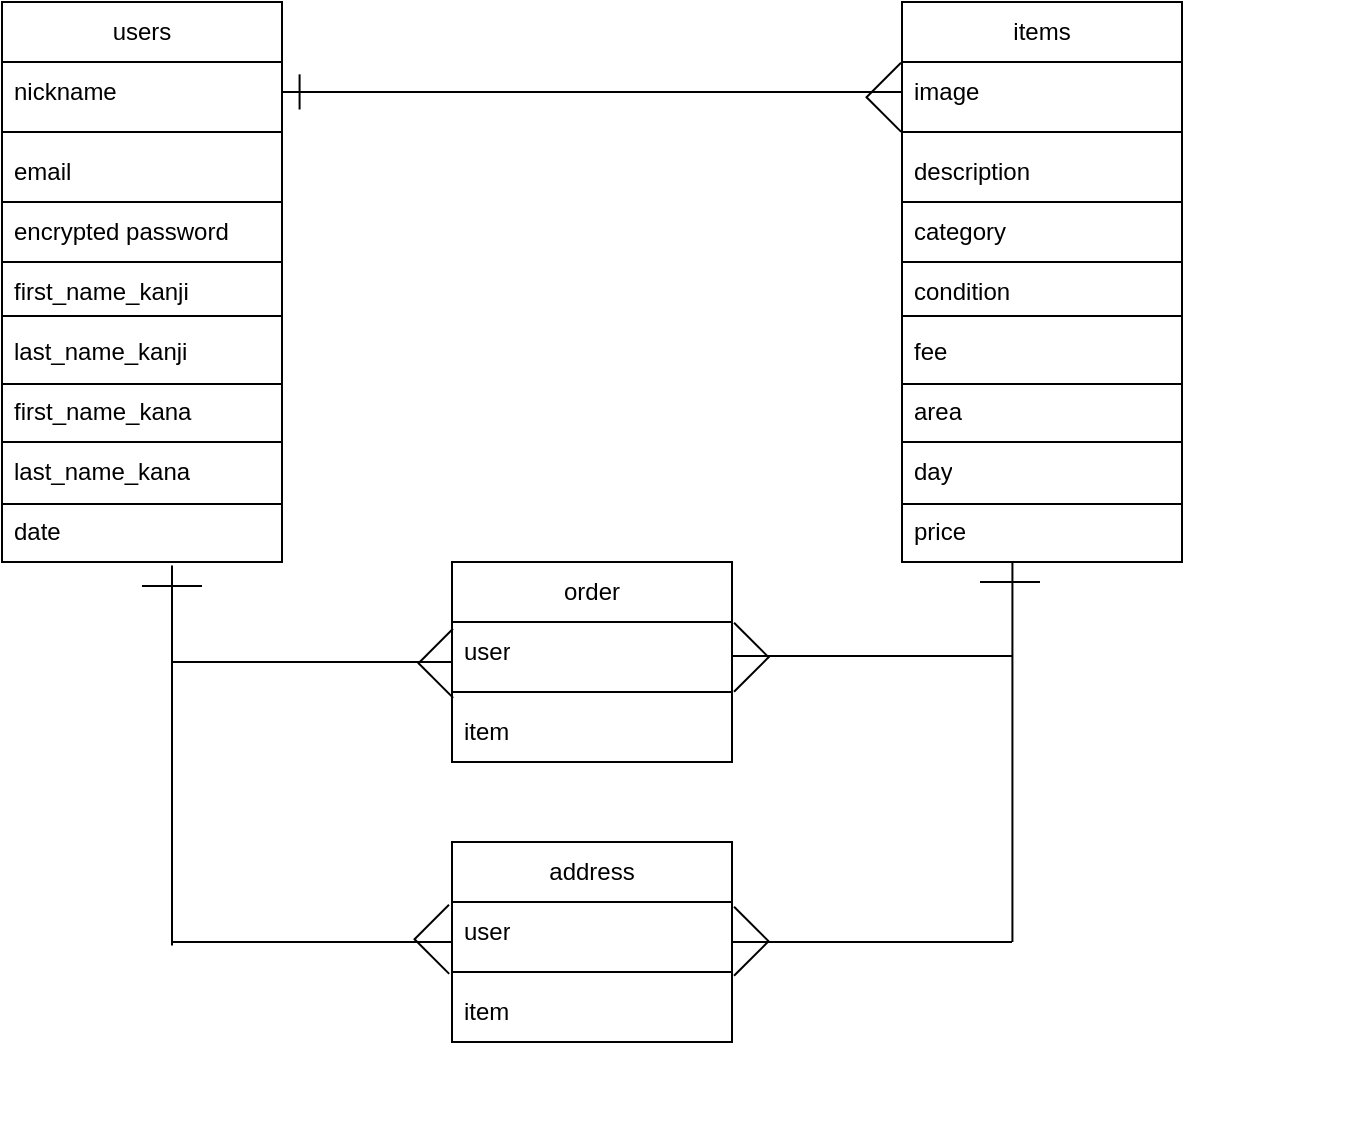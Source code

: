 <mxfile>
    <diagram id="BHcwZJ64dXkTLi8RAiwt" name="ページ1">
        <mxGraphModel dx="822" dy="520" grid="1" gridSize="10" guides="1" tooltips="1" connect="1" arrows="1" fold="1" page="1" pageScale="1" pageWidth="827" pageHeight="1169" math="0" shadow="0">
            <root>
                <mxCell id="0"/>
                <mxCell id="1" parent="0"/>
                <mxCell id="72" value="" style="group" vertex="1" connectable="0" parent="1">
                    <mxGeometry x="510" y="260" width="140" height="280" as="geometry"/>
                </mxCell>
                <mxCell id="56" value="items" style="swimlane;fontStyle=0;childLayout=stackLayout;horizontal=1;startSize=30;horizontalStack=0;resizeParent=1;resizeParentMax=0;resizeLast=0;collapsible=1;marginBottom=0;whiteSpace=wrap;html=1;" vertex="1" parent="72">
                    <mxGeometry width="140" height="280" as="geometry"/>
                </mxCell>
                <mxCell id="57" value="image" style="text;strokeColor=none;fillColor=none;align=left;verticalAlign=middle;spacingLeft=4;spacingRight=4;overflow=hidden;points=[[0,0.5],[1,0.5]];portConstraint=eastwest;rotatable=0;whiteSpace=wrap;html=1;" vertex="1" parent="56">
                    <mxGeometry y="30" width="140" height="30" as="geometry"/>
                </mxCell>
                <mxCell id="58" value="" style="line;strokeWidth=1;html=1;perimeter=backbonePerimeter;points=[];outlineConnect=0;" vertex="1" parent="56">
                    <mxGeometry y="60" width="140" height="10" as="geometry"/>
                </mxCell>
                <mxCell id="59" value="description" style="text;strokeColor=none;fillColor=none;align=left;verticalAlign=middle;spacingLeft=4;spacingRight=4;overflow=hidden;points=[[0,0.5],[1,0.5]];portConstraint=eastwest;rotatable=0;whiteSpace=wrap;html=1;" vertex="1" parent="56">
                    <mxGeometry y="70" width="140" height="30" as="geometry"/>
                </mxCell>
                <mxCell id="60" value="category" style="text;strokeColor=none;fillColor=none;align=left;verticalAlign=middle;spacingLeft=4;spacingRight=4;overflow=hidden;points=[[0,0.5],[1,0.5]];portConstraint=eastwest;rotatable=0;whiteSpace=wrap;html=1;" vertex="1" parent="56">
                    <mxGeometry y="100" width="140" height="30" as="geometry"/>
                </mxCell>
                <mxCell id="61" value="condition" style="text;strokeColor=none;fillColor=none;align=left;verticalAlign=middle;spacingLeft=4;spacingRight=4;overflow=hidden;points=[[0,0.5],[1,0.5]];portConstraint=eastwest;rotatable=0;whiteSpace=wrap;html=1;" vertex="1" parent="56">
                    <mxGeometry y="130" width="140" height="30" as="geometry"/>
                </mxCell>
                <mxCell id="62" value="fee" style="text;strokeColor=none;fillColor=none;align=left;verticalAlign=middle;spacingLeft=4;spacingRight=4;overflow=hidden;points=[[0,0.5],[1,0.5]];portConstraint=eastwest;rotatable=0;whiteSpace=wrap;html=1;" vertex="1" parent="56">
                    <mxGeometry y="160" width="140" height="30" as="geometry"/>
                </mxCell>
                <mxCell id="63" value="area" style="text;strokeColor=none;fillColor=none;align=left;verticalAlign=middle;spacingLeft=4;spacingRight=4;overflow=hidden;points=[[0,0.5],[1,0.5]];portConstraint=eastwest;rotatable=0;whiteSpace=wrap;html=1;" vertex="1" parent="56">
                    <mxGeometry y="190" width="140" height="30" as="geometry"/>
                </mxCell>
                <mxCell id="64" value="day" style="text;strokeColor=none;fillColor=none;align=left;verticalAlign=middle;spacingLeft=4;spacingRight=4;overflow=hidden;points=[[0,0.5],[1,0.5]];portConstraint=eastwest;rotatable=0;whiteSpace=wrap;html=1;" vertex="1" parent="56">
                    <mxGeometry y="220" width="140" height="30" as="geometry"/>
                </mxCell>
                <mxCell id="65" value="price" style="text;strokeColor=none;fillColor=none;align=left;verticalAlign=middle;spacingLeft=4;spacingRight=4;overflow=hidden;points=[[0,0.5],[1,0.5]];portConstraint=eastwest;rotatable=0;whiteSpace=wrap;html=1;" vertex="1" parent="56">
                    <mxGeometry y="250" width="140" height="30" as="geometry"/>
                </mxCell>
                <mxCell id="66" value="" style="line;strokeWidth=1;html=1;perimeter=backbonePerimeter;points=[];outlineConnect=0;" vertex="1" parent="72">
                    <mxGeometry y="95" width="140" height="10" as="geometry"/>
                </mxCell>
                <mxCell id="67" value="" style="line;strokeWidth=1;html=1;perimeter=backbonePerimeter;points=[];outlineConnect=0;" vertex="1" parent="72">
                    <mxGeometry y="125" width="140" height="10" as="geometry"/>
                </mxCell>
                <mxCell id="68" value="" style="line;strokeWidth=1;html=1;perimeter=backbonePerimeter;points=[];outlineConnect=0;" vertex="1" parent="72">
                    <mxGeometry y="152" width="140" height="10" as="geometry"/>
                </mxCell>
                <mxCell id="69" value="" style="line;strokeWidth=1;html=1;perimeter=backbonePerimeter;points=[];outlineConnect=0;" vertex="1" parent="72">
                    <mxGeometry y="186" width="140" height="10" as="geometry"/>
                </mxCell>
                <mxCell id="70" value="" style="line;strokeWidth=1;html=1;perimeter=backbonePerimeter;points=[];outlineConnect=0;" vertex="1" parent="72">
                    <mxGeometry y="215" width="140" height="10" as="geometry"/>
                </mxCell>
                <mxCell id="71" value="" style="line;strokeWidth=1;html=1;perimeter=backbonePerimeter;points=[];outlineConnect=0;" vertex="1" parent="72">
                    <mxGeometry y="246" width="140" height="10" as="geometry"/>
                </mxCell>
                <mxCell id="79" value="" style="line;strokeWidth=1;html=1;perimeter=backbonePerimeter;points=[];outlineConnect=0;" vertex="1" parent="1">
                    <mxGeometry x="200" y="300" width="310" height="10" as="geometry"/>
                </mxCell>
                <mxCell id="88" value="" style="group;rotation=0;" vertex="1" connectable="0" parent="1">
                    <mxGeometry x="487.394" y="285.542" width="25.499" height="42.769" as="geometry"/>
                </mxCell>
                <mxCell id="86" value="" style="line;strokeWidth=1;html=1;perimeter=backbonePerimeter;points=[];outlineConnect=0;rotation=-45;" vertex="1" parent="88">
                    <mxGeometry x="1" y="8" width="24.72" height="11.21" as="geometry"/>
                </mxCell>
                <mxCell id="87" value="" style="line;strokeWidth=1;html=1;perimeter=backbonePerimeter;points=[];outlineConnect=0;rotation=45;" vertex="1" parent="88">
                    <mxGeometry x="1" y="25" width="24.84" height="11.21" as="geometry"/>
                </mxCell>
                <mxCell id="89" value="" style="group" vertex="1" connectable="0" parent="1">
                    <mxGeometry x="60" y="260" width="149.89" height="280" as="geometry"/>
                </mxCell>
                <mxCell id="73" value="" style="group" vertex="1" connectable="0" parent="89">
                    <mxGeometry width="140" height="280" as="geometry"/>
                </mxCell>
                <mxCell id="5" value="users" style="swimlane;fontStyle=0;childLayout=stackLayout;horizontal=1;startSize=30;horizontalStack=0;resizeParent=1;resizeParentMax=0;resizeLast=0;collapsible=1;marginBottom=0;whiteSpace=wrap;html=1;" vertex="1" parent="73">
                    <mxGeometry width="140" height="280" as="geometry"/>
                </mxCell>
                <mxCell id="6" value="nickname" style="text;strokeColor=none;fillColor=none;align=left;verticalAlign=middle;spacingLeft=4;spacingRight=4;overflow=hidden;points=[[0,0.5],[1,0.5]];portConstraint=eastwest;rotatable=0;whiteSpace=wrap;html=1;" vertex="1" parent="5">
                    <mxGeometry y="30" width="140" height="30" as="geometry"/>
                </mxCell>
                <mxCell id="36" value="" style="line;strokeWidth=1;html=1;perimeter=backbonePerimeter;points=[];outlineConnect=0;" vertex="1" parent="5">
                    <mxGeometry y="60" width="140" height="10" as="geometry"/>
                </mxCell>
                <mxCell id="7" value="email" style="text;strokeColor=none;fillColor=none;align=left;verticalAlign=middle;spacingLeft=4;spacingRight=4;overflow=hidden;points=[[0,0.5],[1,0.5]];portConstraint=eastwest;rotatable=0;whiteSpace=wrap;html=1;" vertex="1" parent="5">
                    <mxGeometry y="70" width="140" height="30" as="geometry"/>
                </mxCell>
                <mxCell id="19" value="encrypted password" style="text;strokeColor=none;fillColor=none;align=left;verticalAlign=middle;spacingLeft=4;spacingRight=4;overflow=hidden;points=[[0,0.5],[1,0.5]];portConstraint=eastwest;rotatable=0;whiteSpace=wrap;html=1;" vertex="1" parent="5">
                    <mxGeometry y="100" width="140" height="30" as="geometry"/>
                </mxCell>
                <mxCell id="20" value="first_name_kanji" style="text;strokeColor=none;fillColor=none;align=left;verticalAlign=middle;spacingLeft=4;spacingRight=4;overflow=hidden;points=[[0,0.5],[1,0.5]];portConstraint=eastwest;rotatable=0;whiteSpace=wrap;html=1;" vertex="1" parent="5">
                    <mxGeometry y="130" width="140" height="30" as="geometry"/>
                </mxCell>
                <mxCell id="8" value="last_name_kanji" style="text;strokeColor=none;fillColor=none;align=left;verticalAlign=middle;spacingLeft=4;spacingRight=4;overflow=hidden;points=[[0,0.5],[1,0.5]];portConstraint=eastwest;rotatable=0;whiteSpace=wrap;html=1;" vertex="1" parent="5">
                    <mxGeometry y="160" width="140" height="30" as="geometry"/>
                </mxCell>
                <mxCell id="21" value="first_name_kana" style="text;strokeColor=none;fillColor=none;align=left;verticalAlign=middle;spacingLeft=4;spacingRight=4;overflow=hidden;points=[[0,0.5],[1,0.5]];portConstraint=eastwest;rotatable=0;whiteSpace=wrap;html=1;" vertex="1" parent="5">
                    <mxGeometry y="190" width="140" height="30" as="geometry"/>
                </mxCell>
                <mxCell id="22" value="last_name_kana" style="text;strokeColor=none;fillColor=none;align=left;verticalAlign=middle;spacingLeft=4;spacingRight=4;overflow=hidden;points=[[0,0.5],[1,0.5]];portConstraint=eastwest;rotatable=0;whiteSpace=wrap;html=1;" vertex="1" parent="5">
                    <mxGeometry y="220" width="140" height="30" as="geometry"/>
                </mxCell>
                <mxCell id="23" value="date" style="text;strokeColor=none;fillColor=none;align=left;verticalAlign=middle;spacingLeft=4;spacingRight=4;overflow=hidden;points=[[0,0.5],[1,0.5]];portConstraint=eastwest;rotatable=0;whiteSpace=wrap;html=1;" vertex="1" parent="5">
                    <mxGeometry y="250" width="140" height="30" as="geometry"/>
                </mxCell>
                <mxCell id="38" value="" style="line;strokeWidth=1;html=1;perimeter=backbonePerimeter;points=[];outlineConnect=0;" vertex="1" parent="73">
                    <mxGeometry y="95" width="140" height="10" as="geometry"/>
                </mxCell>
                <mxCell id="39" value="" style="line;strokeWidth=1;html=1;perimeter=backbonePerimeter;points=[];outlineConnect=0;" vertex="1" parent="73">
                    <mxGeometry y="125" width="140" height="10" as="geometry"/>
                </mxCell>
                <mxCell id="40" value="" style="line;strokeWidth=1;html=1;perimeter=backbonePerimeter;points=[];outlineConnect=0;" vertex="1" parent="73">
                    <mxGeometry y="152" width="140" height="10" as="geometry"/>
                </mxCell>
                <mxCell id="41" value="" style="line;strokeWidth=1;html=1;perimeter=backbonePerimeter;points=[];outlineConnect=0;" vertex="1" parent="73">
                    <mxGeometry y="186" width="140" height="10" as="geometry"/>
                </mxCell>
                <mxCell id="42" value="" style="line;strokeWidth=1;html=1;perimeter=backbonePerimeter;points=[];outlineConnect=0;" vertex="1" parent="73">
                    <mxGeometry y="215" width="140" height="10" as="geometry"/>
                </mxCell>
                <mxCell id="43" value="" style="line;strokeWidth=1;html=1;perimeter=backbonePerimeter;points=[];outlineConnect=0;" vertex="1" parent="73">
                    <mxGeometry y="246" width="140" height="10" as="geometry"/>
                </mxCell>
                <mxCell id="83" value="" style="line;strokeWidth=1;html=1;perimeter=backbonePerimeter;points=[];outlineConnect=0;rotation=90;" vertex="1" parent="89">
                    <mxGeometry x="140" y="43.85" width="17.58" height="2.2" as="geometry"/>
                </mxCell>
                <mxCell id="109" value="" style="group" vertex="1" connectable="0" parent="1">
                    <mxGeometry x="285" y="540" width="450" height="280" as="geometry"/>
                </mxCell>
                <mxCell id="110" value="order" style="swimlane;fontStyle=0;childLayout=stackLayout;horizontal=1;startSize=30;horizontalStack=0;resizeParent=1;resizeParentMax=0;resizeLast=0;collapsible=1;marginBottom=0;whiteSpace=wrap;html=1;" vertex="1" parent="109">
                    <mxGeometry width="140" height="100" as="geometry"/>
                </mxCell>
                <mxCell id="111" value="user" style="text;strokeColor=none;fillColor=none;align=left;verticalAlign=middle;spacingLeft=4;spacingRight=4;overflow=hidden;points=[[0,0.5],[1,0.5]];portConstraint=eastwest;rotatable=0;whiteSpace=wrap;html=1;" vertex="1" parent="110">
                    <mxGeometry y="30" width="140" height="30" as="geometry"/>
                </mxCell>
                <mxCell id="112" value="" style="line;strokeWidth=1;html=1;perimeter=backbonePerimeter;points=[];outlineConnect=0;" vertex="1" parent="110">
                    <mxGeometry y="60" width="140" height="10" as="geometry"/>
                </mxCell>
                <mxCell id="113" value="item" style="text;strokeColor=none;fillColor=none;align=left;verticalAlign=middle;spacingLeft=4;spacingRight=4;overflow=hidden;points=[[0,0.5],[1,0.5]];portConstraint=eastwest;rotatable=0;whiteSpace=wrap;html=1;" vertex="1" parent="110">
                    <mxGeometry y="70" width="140" height="30" as="geometry"/>
                </mxCell>
                <mxCell id="120" value="" style="line;strokeWidth=1;html=1;perimeter=backbonePerimeter;points=[];outlineConnect=0;" vertex="1" parent="109">
                    <mxGeometry y="95" width="140" height="10" as="geometry"/>
                </mxCell>
                <mxCell id="126" value="address" style="swimlane;fontStyle=0;childLayout=stackLayout;horizontal=1;startSize=30;horizontalStack=0;resizeParent=1;resizeParentMax=0;resizeLast=0;collapsible=1;marginBottom=0;whiteSpace=wrap;html=1;" vertex="1" parent="109">
                    <mxGeometry y="140" width="140" height="100" as="geometry"/>
                </mxCell>
                <mxCell id="127" value="user" style="text;strokeColor=none;fillColor=none;align=left;verticalAlign=middle;spacingLeft=4;spacingRight=4;overflow=hidden;points=[[0,0.5],[1,0.5]];portConstraint=eastwest;rotatable=0;whiteSpace=wrap;html=1;" vertex="1" parent="126">
                    <mxGeometry y="30" width="140" height="30" as="geometry"/>
                </mxCell>
                <mxCell id="128" value="" style="line;strokeWidth=1;html=1;perimeter=backbonePerimeter;points=[];outlineConnect=0;" vertex="1" parent="126">
                    <mxGeometry y="60" width="140" height="10" as="geometry"/>
                </mxCell>
                <mxCell id="129" value="item" style="text;strokeColor=none;fillColor=none;align=left;verticalAlign=middle;spacingLeft=4;spacingRight=4;overflow=hidden;points=[[0,0.5],[1,0.5]];portConstraint=eastwest;rotatable=0;whiteSpace=wrap;html=1;" vertex="1" parent="126">
                    <mxGeometry y="70" width="140" height="30" as="geometry"/>
                </mxCell>
                <mxCell id="131" value="" style="line;strokeWidth=1;html=1;perimeter=backbonePerimeter;points=[];outlineConnect=0;" vertex="1" parent="109">
                    <mxGeometry x="140" y="185" width="140" height="10" as="geometry"/>
                </mxCell>
                <mxCell id="134" value="" style="line;strokeWidth=1;html=1;perimeter=backbonePerimeter;points=[];outlineConnect=0;" vertex="1" parent="109">
                    <mxGeometry x="140" y="42" width="140" height="10" as="geometry"/>
                </mxCell>
                <mxCell id="135" value="" style="line;strokeWidth=1;html=1;perimeter=backbonePerimeter;points=[];outlineConnect=0;rotation=90;" vertex="1" parent="109">
                    <mxGeometry x="185.21" y="88.21" width="190" height="13.57" as="geometry"/>
                </mxCell>
                <mxCell id="132" value="" style="line;strokeWidth=1;html=1;perimeter=backbonePerimeter;points=[];outlineConnect=0;" vertex="1" parent="1">
                    <mxGeometry x="145" y="725" width="140" height="10" as="geometry"/>
                </mxCell>
                <mxCell id="133" value="" style="line;strokeWidth=1;html=1;perimeter=backbonePerimeter;points=[];outlineConnect=0;" vertex="1" parent="1">
                    <mxGeometry x="145" y="585" width="140" height="10" as="geometry"/>
                </mxCell>
                <mxCell id="136" value="" style="line;strokeWidth=1;html=1;perimeter=backbonePerimeter;points=[];outlineConnect=0;rotation=90;" vertex="1" parent="1">
                    <mxGeometry x="50.0" y="630" width="190" height="13.57" as="geometry"/>
                </mxCell>
                <mxCell id="137" value="" style="group;rotation=0;" vertex="1" connectable="0" parent="1">
                    <mxGeometry x="263.394" y="568.542" width="24.499" height="45.769" as="geometry"/>
                </mxCell>
                <mxCell id="138" value="" style="line;strokeWidth=1;html=1;perimeter=backbonePerimeter;points=[];outlineConnect=0;rotation=-45;" vertex="1" parent="137">
                    <mxGeometry x="1" y="8" width="24.72" height="11.21" as="geometry"/>
                </mxCell>
                <mxCell id="139" value="" style="line;strokeWidth=1;html=1;perimeter=backbonePerimeter;points=[];outlineConnect=0;rotation=45;" vertex="1" parent="137">
                    <mxGeometry x="1" y="25" width="24.84" height="11.21" as="geometry"/>
                </mxCell>
                <mxCell id="140" value="" style="group;rotation=0;" vertex="1" connectable="0" parent="1">
                    <mxGeometry x="261.394" y="706.542" width="24.499" height="83.769" as="geometry"/>
                </mxCell>
                <mxCell id="141" value="" style="line;strokeWidth=1;html=1;perimeter=backbonePerimeter;points=[];outlineConnect=0;rotation=-45;" vertex="1" parent="140">
                    <mxGeometry x="1" y="8" width="24.72" height="11.21" as="geometry"/>
                </mxCell>
                <mxCell id="142" value="" style="line;strokeWidth=1;html=1;perimeter=backbonePerimeter;points=[];outlineConnect=0;rotation=45;" vertex="1" parent="140">
                    <mxGeometry x="1" y="25" width="24.84" height="11.21" as="geometry"/>
                </mxCell>
                <mxCell id="143" value="" style="group;rotation=-180;" vertex="1" connectable="0" parent="1">
                    <mxGeometry x="422.394" y="708.542" width="25.499" height="42.769" as="geometry"/>
                </mxCell>
                <mxCell id="144" value="" style="line;strokeWidth=1;html=1;perimeter=backbonePerimeter;points=[];outlineConnect=0;rotation=-225;" vertex="1" parent="143">
                    <mxGeometry y="24" width="24.72" height="11.21" as="geometry"/>
                </mxCell>
                <mxCell id="145" value="" style="line;strokeWidth=1;html=1;perimeter=backbonePerimeter;points=[];outlineConnect=0;rotation=-135;" vertex="1" parent="143">
                    <mxGeometry y="7" width="24.84" height="11.21" as="geometry"/>
                </mxCell>
                <mxCell id="147" value="" style="group;rotation=-180;" vertex="1" connectable="0" parent="1">
                    <mxGeometry x="422.394" y="566.542" width="25.499" height="42.769" as="geometry"/>
                </mxCell>
                <mxCell id="148" value="" style="line;strokeWidth=1;html=1;perimeter=backbonePerimeter;points=[];outlineConnect=0;rotation=-225;" vertex="1" parent="147">
                    <mxGeometry y="24" width="24.72" height="11.21" as="geometry"/>
                </mxCell>
                <mxCell id="149" value="" style="line;strokeWidth=1;html=1;perimeter=backbonePerimeter;points=[];outlineConnect=0;rotation=-135;" vertex="1" parent="147">
                    <mxGeometry y="7" width="24.84" height="11.21" as="geometry"/>
                </mxCell>
                <mxCell id="153" value="" style="endArrow=none;html=1;" edge="1" parent="1">
                    <mxGeometry width="50" height="50" relative="1" as="geometry">
                        <mxPoint x="130" y="552" as="sourcePoint"/>
                        <mxPoint x="160" y="552" as="targetPoint"/>
                    </mxGeometry>
                </mxCell>
                <mxCell id="154" value="" style="endArrow=none;html=1;" edge="1" parent="1">
                    <mxGeometry width="50" height="50" relative="1" as="geometry">
                        <mxPoint x="549" y="550.0" as="sourcePoint"/>
                        <mxPoint x="579" y="550.0" as="targetPoint"/>
                    </mxGeometry>
                </mxCell>
            </root>
        </mxGraphModel>
    </diagram>
</mxfile>